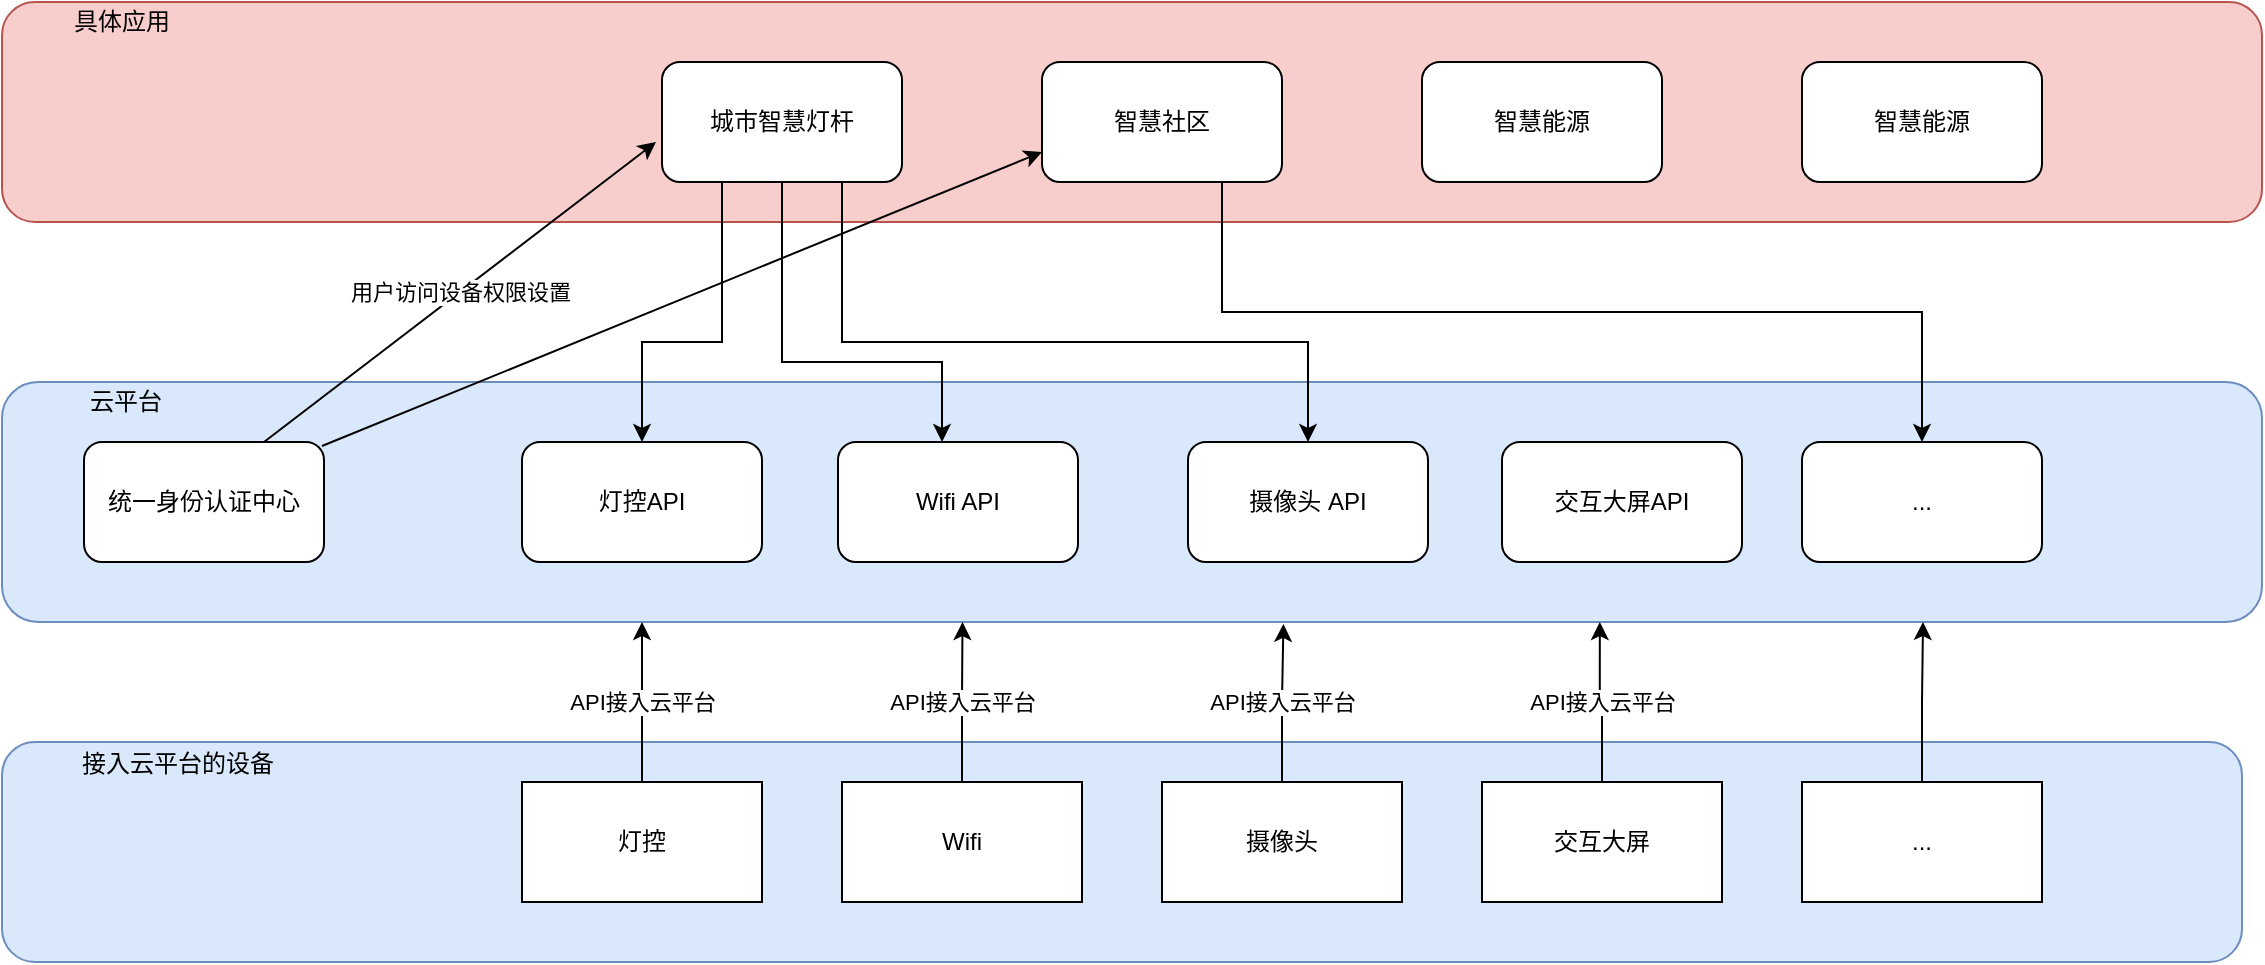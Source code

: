 <mxfile version="14.9.3" type="github">
  <diagram id="gc0cg7eHzY8zfQ4f4mi9" name="Page-1">
    <mxGraphModel dx="2724" dy="796" grid="1" gridSize="10" guides="1" tooltips="1" connect="1" arrows="1" fold="1" page="1" pageScale="1" pageWidth="850" pageHeight="1100" math="0" shadow="0">
      <root>
        <mxCell id="0" />
        <mxCell id="1" parent="0" />
        <mxCell id="mKwQg6TlP93pLR_5QzQV-2" value="" style="rounded=1;whiteSpace=wrap;html=1;fillColor=#dae8fc;strokeColor=#6c8ebf;" vertex="1" parent="1">
          <mxGeometry x="-140" y="360" width="1130" height="120" as="geometry" />
        </mxCell>
        <mxCell id="mKwQg6TlP93pLR_5QzQV-31" value="" style="rounded=1;whiteSpace=wrap;html=1;fillColor=#f8cecc;strokeColor=#b85450;" vertex="1" parent="1">
          <mxGeometry x="-140" y="170" width="1130" height="110" as="geometry" />
        </mxCell>
        <mxCell id="mKwQg6TlP93pLR_5QzQV-26" value="" style="rounded=1;whiteSpace=wrap;html=1;fillColor=#dae8fc;strokeColor=#6c8ebf;" vertex="1" parent="1">
          <mxGeometry x="-140" y="540" width="1120" height="110" as="geometry" />
        </mxCell>
        <mxCell id="mKwQg6TlP93pLR_5QzQV-8" value="API接入云平台" style="edgeStyle=orthogonalEdgeStyle;rounded=0;orthogonalLoop=1;jettySize=auto;html=1;exitX=0.5;exitY=0;exitDx=0;exitDy=0;" edge="1" parent="1" source="mKwQg6TlP93pLR_5QzQV-3">
          <mxGeometry relative="1" as="geometry">
            <mxPoint x="180" y="480" as="targetPoint" />
          </mxGeometry>
        </mxCell>
        <mxCell id="mKwQg6TlP93pLR_5QzQV-3" value="灯控" style="rounded=0;whiteSpace=wrap;html=1;" vertex="1" parent="1">
          <mxGeometry x="120" y="560" width="120" height="60" as="geometry" />
        </mxCell>
        <mxCell id="mKwQg6TlP93pLR_5QzQV-9" value="&lt;span style=&quot;color: rgb(0 , 0 , 0) ; font-family: &amp;#34;helvetica&amp;#34; ; font-size: 11px ; font-style: normal ; font-weight: 400 ; letter-spacing: normal ; text-align: center ; text-indent: 0px ; text-transform: none ; word-spacing: 0px ; background-color: rgb(255 , 255 , 255) ; display: inline ; float: none&quot;&gt;API接入云平台&lt;/span&gt;" style="edgeStyle=orthogonalEdgeStyle;rounded=0;orthogonalLoop=1;jettySize=auto;html=1;exitX=0.5;exitY=0;exitDx=0;exitDy=0;entryX=0.425;entryY=1;entryDx=0;entryDy=0;entryPerimeter=0;" edge="1" parent="1" source="mKwQg6TlP93pLR_5QzQV-4" target="mKwQg6TlP93pLR_5QzQV-2">
          <mxGeometry relative="1" as="geometry" />
        </mxCell>
        <mxCell id="mKwQg6TlP93pLR_5QzQV-4" value="Wifi" style="rounded=0;whiteSpace=wrap;html=1;" vertex="1" parent="1">
          <mxGeometry x="280" y="560" width="120" height="60" as="geometry" />
        </mxCell>
        <mxCell id="mKwQg6TlP93pLR_5QzQV-10" value="API接入云平台" style="edgeStyle=orthogonalEdgeStyle;rounded=0;orthogonalLoop=1;jettySize=auto;html=1;exitX=0.5;exitY=0;exitDx=0;exitDy=0;entryX=0.567;entryY=1.008;entryDx=0;entryDy=0;entryPerimeter=0;" edge="1" parent="1" source="mKwQg6TlP93pLR_5QzQV-5" target="mKwQg6TlP93pLR_5QzQV-2">
          <mxGeometry relative="1" as="geometry" />
        </mxCell>
        <mxCell id="mKwQg6TlP93pLR_5QzQV-5" value="摄像头" style="rounded=0;whiteSpace=wrap;html=1;" vertex="1" parent="1">
          <mxGeometry x="440" y="560" width="120" height="60" as="geometry" />
        </mxCell>
        <mxCell id="mKwQg6TlP93pLR_5QzQV-11" value="API接入云平台" style="edgeStyle=orthogonalEdgeStyle;rounded=0;orthogonalLoop=1;jettySize=auto;html=1;exitX=0.5;exitY=0;exitDx=0;exitDy=0;entryX=0.707;entryY=1;entryDx=0;entryDy=0;entryPerimeter=0;" edge="1" parent="1" source="mKwQg6TlP93pLR_5QzQV-6" target="mKwQg6TlP93pLR_5QzQV-2">
          <mxGeometry relative="1" as="geometry" />
        </mxCell>
        <mxCell id="mKwQg6TlP93pLR_5QzQV-6" value="交互大屏" style="rounded=0;whiteSpace=wrap;html=1;" vertex="1" parent="1">
          <mxGeometry x="600" y="560" width="120" height="60" as="geometry" />
        </mxCell>
        <mxCell id="mKwQg6TlP93pLR_5QzQV-30" style="edgeStyle=orthogonalEdgeStyle;rounded=0;orthogonalLoop=1;jettySize=auto;html=1;exitX=0.5;exitY=0;exitDx=0;exitDy=0;entryX=0.85;entryY=1;entryDx=0;entryDy=0;entryPerimeter=0;" edge="1" parent="1" source="mKwQg6TlP93pLR_5QzQV-7" target="mKwQg6TlP93pLR_5QzQV-2">
          <mxGeometry relative="1" as="geometry">
            <mxPoint x="820" y="490" as="targetPoint" />
          </mxGeometry>
        </mxCell>
        <mxCell id="mKwQg6TlP93pLR_5QzQV-7" value="..." style="rounded=0;whiteSpace=wrap;html=1;" vertex="1" parent="1">
          <mxGeometry x="760" y="560" width="120" height="60" as="geometry" />
        </mxCell>
        <mxCell id="mKwQg6TlP93pLR_5QzQV-20" style="edgeStyle=orthogonalEdgeStyle;rounded=0;orthogonalLoop=1;jettySize=auto;html=1;exitX=0.25;exitY=1;exitDx=0;exitDy=0;entryX=0.5;entryY=0;entryDx=0;entryDy=0;" edge="1" parent="1" source="mKwQg6TlP93pLR_5QzQV-12" target="mKwQg6TlP93pLR_5QzQV-16">
          <mxGeometry relative="1" as="geometry">
            <Array as="points">
              <mxPoint x="220" y="340" />
              <mxPoint x="180" y="340" />
            </Array>
          </mxGeometry>
        </mxCell>
        <mxCell id="mKwQg6TlP93pLR_5QzQV-22" style="edgeStyle=orthogonalEdgeStyle;rounded=0;orthogonalLoop=1;jettySize=auto;html=1;exitX=0.5;exitY=1;exitDx=0;exitDy=0;" edge="1" parent="1" source="mKwQg6TlP93pLR_5QzQV-12" target="mKwQg6TlP93pLR_5QzQV-17">
          <mxGeometry relative="1" as="geometry">
            <Array as="points">
              <mxPoint x="250" y="350" />
              <mxPoint x="330" y="350" />
            </Array>
          </mxGeometry>
        </mxCell>
        <mxCell id="mKwQg6TlP93pLR_5QzQV-23" style="edgeStyle=orthogonalEdgeStyle;rounded=0;orthogonalLoop=1;jettySize=auto;html=1;exitX=0.75;exitY=1;exitDx=0;exitDy=0;entryX=0.5;entryY=0;entryDx=0;entryDy=0;" edge="1" parent="1" source="mKwQg6TlP93pLR_5QzQV-12" target="mKwQg6TlP93pLR_5QzQV-18">
          <mxGeometry relative="1" as="geometry">
            <Array as="points">
              <mxPoint x="280" y="340" />
              <mxPoint x="513" y="340" />
            </Array>
          </mxGeometry>
        </mxCell>
        <mxCell id="mKwQg6TlP93pLR_5QzQV-12" value="城市智慧灯杆" style="rounded=1;whiteSpace=wrap;html=1;" vertex="1" parent="1">
          <mxGeometry x="190" y="200" width="120" height="60" as="geometry" />
        </mxCell>
        <mxCell id="mKwQg6TlP93pLR_5QzQV-25" style="edgeStyle=orthogonalEdgeStyle;rounded=0;orthogonalLoop=1;jettySize=auto;html=1;exitX=0.75;exitY=1;exitDx=0;exitDy=0;" edge="1" parent="1" source="mKwQg6TlP93pLR_5QzQV-13" target="mKwQg6TlP93pLR_5QzQV-24">
          <mxGeometry relative="1" as="geometry" />
        </mxCell>
        <mxCell id="mKwQg6TlP93pLR_5QzQV-13" value="智慧社区" style="rounded=1;whiteSpace=wrap;html=1;" vertex="1" parent="1">
          <mxGeometry x="380" y="200" width="120" height="60" as="geometry" />
        </mxCell>
        <mxCell id="mKwQg6TlP93pLR_5QzQV-14" value="智慧能源" style="rounded=1;whiteSpace=wrap;html=1;" vertex="1" parent="1">
          <mxGeometry x="570" y="200" width="120" height="60" as="geometry" />
        </mxCell>
        <mxCell id="mKwQg6TlP93pLR_5QzQV-15" value="统一身份认证中心" style="rounded=1;whiteSpace=wrap;html=1;" vertex="1" parent="1">
          <mxGeometry x="-99" y="390" width="120" height="60" as="geometry" />
        </mxCell>
        <mxCell id="mKwQg6TlP93pLR_5QzQV-16" value="灯控API" style="rounded=1;whiteSpace=wrap;html=1;" vertex="1" parent="1">
          <mxGeometry x="120" y="390" width="120" height="60" as="geometry" />
        </mxCell>
        <mxCell id="mKwQg6TlP93pLR_5QzQV-17" value="Wifi API" style="rounded=1;whiteSpace=wrap;html=1;" vertex="1" parent="1">
          <mxGeometry x="278" y="390" width="120" height="60" as="geometry" />
        </mxCell>
        <mxCell id="mKwQg6TlP93pLR_5QzQV-18" value="摄像头 API" style="rounded=1;whiteSpace=wrap;html=1;" vertex="1" parent="1">
          <mxGeometry x="453" y="390" width="120" height="60" as="geometry" />
        </mxCell>
        <mxCell id="mKwQg6TlP93pLR_5QzQV-19" value="交互大屏API" style="rounded=1;whiteSpace=wrap;html=1;" vertex="1" parent="1">
          <mxGeometry x="610" y="390" width="120" height="60" as="geometry" />
        </mxCell>
        <mxCell id="mKwQg6TlP93pLR_5QzQV-24" value="..." style="rounded=1;whiteSpace=wrap;html=1;" vertex="1" parent="1">
          <mxGeometry x="760" y="390" width="120" height="60" as="geometry" />
        </mxCell>
        <mxCell id="mKwQg6TlP93pLR_5QzQV-28" value="云平台" style="text;html=1;strokeColor=none;fillColor=none;align=center;verticalAlign=middle;whiteSpace=wrap;rounded=0;" vertex="1" parent="1">
          <mxGeometry x="-128" y="360" width="100" height="20" as="geometry" />
        </mxCell>
        <mxCell id="mKwQg6TlP93pLR_5QzQV-29" value="接入云平台的设备" style="text;html=1;strokeColor=none;fillColor=none;align=center;verticalAlign=middle;whiteSpace=wrap;rounded=0;" vertex="1" parent="1">
          <mxGeometry x="-127" y="541" width="150" height="20" as="geometry" />
        </mxCell>
        <mxCell id="mKwQg6TlP93pLR_5QzQV-35" value="智慧能源" style="rounded=1;whiteSpace=wrap;html=1;" vertex="1" parent="1">
          <mxGeometry x="760" y="200" width="120" height="60" as="geometry" />
        </mxCell>
        <mxCell id="mKwQg6TlP93pLR_5QzQV-41" value="&lt;span style=&quot;color: rgb(0 , 0 , 0) ; font-family: &amp;#34;helvetica&amp;#34; ; font-size: 11px ; font-style: normal ; font-weight: 400 ; letter-spacing: normal ; text-align: center ; text-indent: 0px ; text-transform: none ; word-spacing: 0px ; background-color: rgb(255 , 255 , 255) ; display: inline ; float: none&quot;&gt;用户访问设备权限设置&lt;/span&gt;" style="endArrow=classic;html=1;exitX=0.75;exitY=0;exitDx=0;exitDy=0;" edge="1" parent="1" source="mKwQg6TlP93pLR_5QzQV-15">
          <mxGeometry width="50" height="50" relative="1" as="geometry">
            <mxPoint x="400" y="420" as="sourcePoint" />
            <mxPoint x="187" y="240" as="targetPoint" />
          </mxGeometry>
        </mxCell>
        <mxCell id="mKwQg6TlP93pLR_5QzQV-42" value="" style="endArrow=classic;html=1;entryX=0;entryY=0.75;entryDx=0;entryDy=0;" edge="1" parent="1" target="mKwQg6TlP93pLR_5QzQV-13">
          <mxGeometry width="50" height="50" relative="1" as="geometry">
            <mxPoint x="20" y="392" as="sourcePoint" />
            <mxPoint x="450" y="390" as="targetPoint" />
          </mxGeometry>
        </mxCell>
        <mxCell id="mKwQg6TlP93pLR_5QzQV-43" value="具体应用" style="text;html=1;strokeColor=none;fillColor=none;align=center;verticalAlign=middle;whiteSpace=wrap;rounded=0;" vertex="1" parent="1">
          <mxGeometry x="-130" y="170" width="100" height="20" as="geometry" />
        </mxCell>
      </root>
    </mxGraphModel>
  </diagram>
</mxfile>
